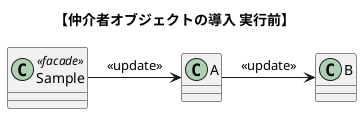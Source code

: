 @startuml map_class_push_CFD
title "【仲介者オブジェクトの導入 実行前】"

class "A"
class "B"
class "Sample"<<facade>>

"Sample" -right-> "A" : <<update>>
"A" -right-> "B" : <<update>>

@enduml